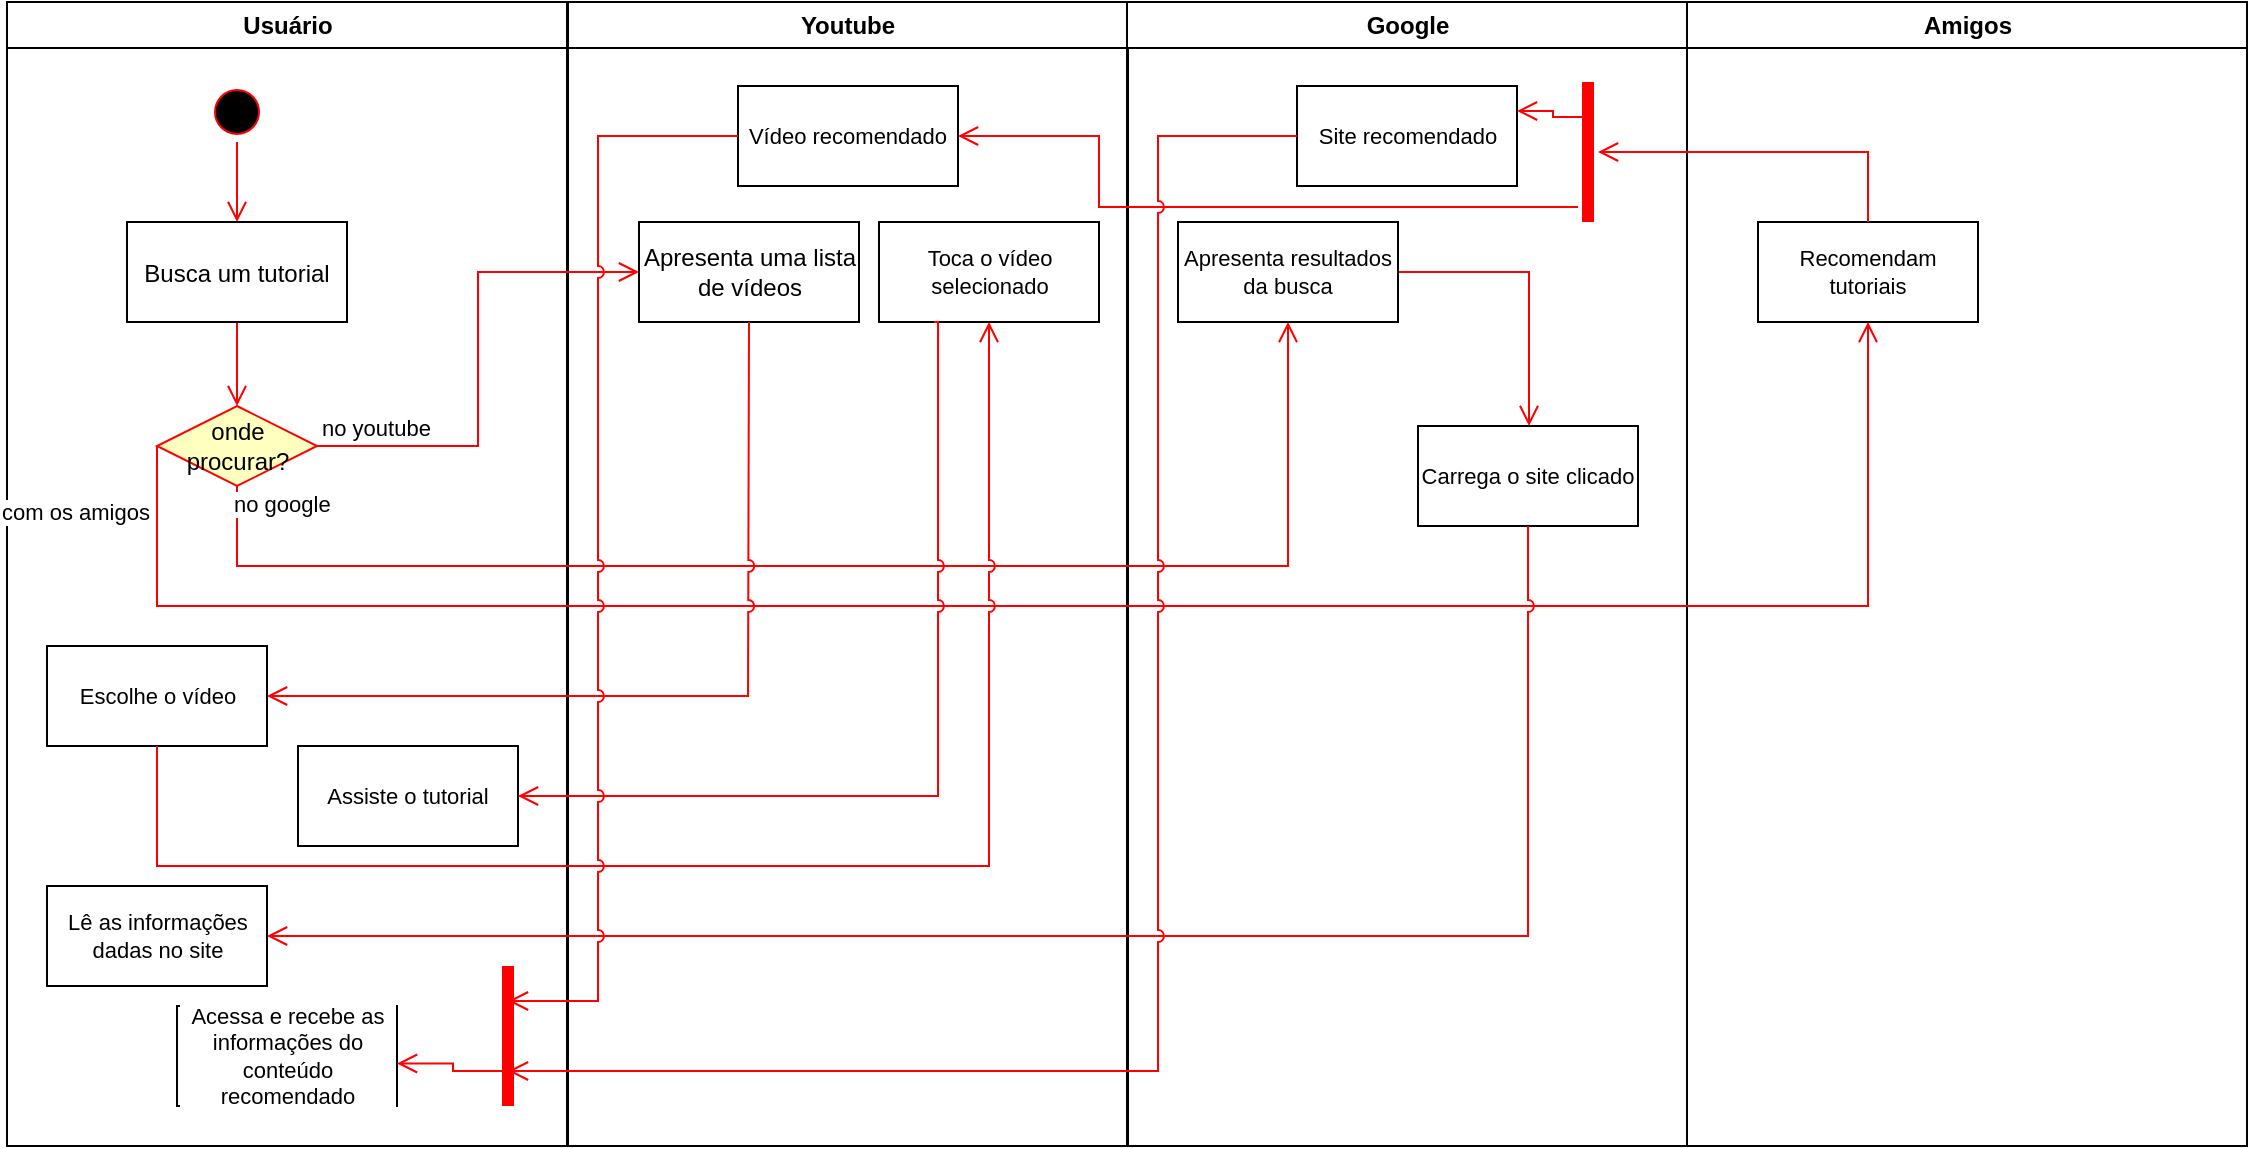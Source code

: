 <mxfile version="26.0.11">
  <diagram name="Page-1" id="e7e014a7-5840-1c2e-5031-d8a46d1fe8dd">
    <mxGraphModel grid="1" page="1" gridSize="10" guides="1" tooltips="1" connect="1" arrows="1" fold="1" pageScale="1" pageWidth="1169" pageHeight="826" background="none" math="0" shadow="0">
      <root>
        <mxCell id="0" />
        <mxCell id="1" parent="0" />
        <mxCell id="2" value="Usuário" style="swimlane;whiteSpace=wrap" vertex="1" parent="1">
          <mxGeometry x="164.5" y="128" width="280" height="572" as="geometry" />
        </mxCell>
        <mxCell id="5" value="" style="ellipse;shape=startState;fillColor=#000000;strokeColor=#ff0000;" vertex="1" parent="2">
          <mxGeometry x="100" y="40" width="30" height="30" as="geometry" />
        </mxCell>
        <mxCell id="6" value="" style="edgeStyle=elbowEdgeStyle;elbow=horizontal;verticalAlign=bottom;endArrow=open;endSize=8;strokeColor=#FF0000;endFill=1;rounded=0" edge="1" parent="2" source="5" target="7">
          <mxGeometry x="100" y="40" as="geometry">
            <mxPoint x="115" y="110" as="targetPoint" />
          </mxGeometry>
        </mxCell>
        <mxCell id="ZAvYVzCRtMXIH5GdmZYq-57" style="edgeStyle=elbowEdgeStyle;shape=connector;rounded=0;orthogonalLoop=1;jettySize=auto;elbow=horizontal;html=1;exitX=0.5;exitY=1;exitDx=0;exitDy=0;entryX=0.5;entryY=0;entryDx=0;entryDy=0;strokeColor=#FF0000;align=center;verticalAlign=bottom;fontFamily=Helvetica;fontSize=11;fontColor=default;labelBackgroundColor=default;endArrow=open;endFill=1;endSize=8;" edge="1" parent="2" source="7" target="ZAvYVzCRtMXIH5GdmZYq-53">
          <mxGeometry relative="1" as="geometry" />
        </mxCell>
        <mxCell id="7" value="Busca um tutorial" style="" vertex="1" parent="2">
          <mxGeometry x="60" y="110" width="110" height="50" as="geometry" />
        </mxCell>
        <mxCell id="ZAvYVzCRtMXIH5GdmZYq-53" value="onde procurar?" style="rhombus;whiteSpace=wrap;html=1;fontColor=#000000;fillColor=#ffffc0;strokeColor=#ff0000;" vertex="1" parent="2">
          <mxGeometry x="75" y="202" width="80" height="40" as="geometry" />
        </mxCell>
        <mxCell id="ZAvYVzCRtMXIH5GdmZYq-86" value="Escolhe o vídeo" style="html=1;whiteSpace=wrap;fontFamily=Helvetica;fontSize=11;fontColor=default;labelBackgroundColor=default;" vertex="1" parent="2">
          <mxGeometry x="20" y="322" width="110" height="50" as="geometry" />
        </mxCell>
        <mxCell id="ZAvYVzCRtMXIH5GdmZYq-93" value="Assiste o tutorial" style="html=1;whiteSpace=wrap;fontFamily=Helvetica;fontSize=11;fontColor=default;labelBackgroundColor=default;" vertex="1" parent="2">
          <mxGeometry x="145.5" y="372" width="110" height="50" as="geometry" />
        </mxCell>
        <mxCell id="ZAvYVzCRtMXIH5GdmZYq-95" value="Lê as informações dadas no site" style="html=1;whiteSpace=wrap;fontFamily=Helvetica;fontSize=11;fontColor=default;labelBackgroundColor=default;" vertex="1" parent="2">
          <mxGeometry x="20" y="442" width="110" height="50" as="geometry" />
        </mxCell>
        <mxCell id="ZAvYVzCRtMXIH5GdmZYq-106" value="Acessa e recebe as informações do conteúdo recomendado" style="html=1;whiteSpace=wrap;fontFamily=Helvetica;fontSize=11;fontColor=default;labelBackgroundColor=default;" vertex="1" parent="2">
          <mxGeometry x="85" y="502" width="110" height="50" as="geometry" />
        </mxCell>
        <mxCell id="ZAvYVzCRtMXIH5GdmZYq-109" style="edgeStyle=elbowEdgeStyle;shape=connector;rounded=0;orthogonalLoop=1;jettySize=auto;elbow=horizontal;html=1;exitX=0.75;exitY=0.5;exitDx=0;exitDy=0;exitPerimeter=0;entryX=1;entryY=0.5;entryDx=0;entryDy=0;strokeColor=#FF0000;align=center;verticalAlign=bottom;fontFamily=Helvetica;fontSize=11;fontColor=default;labelBackgroundColor=default;endArrow=open;endFill=1;endSize=8;" edge="1" parent="2" source="ZAvYVzCRtMXIH5GdmZYq-107">
          <mxGeometry relative="1" as="geometry">
            <mxPoint x="250.5" y="503.25" as="sourcePoint" />
            <mxPoint x="195" y="530.75" as="targetPoint" />
          </mxGeometry>
        </mxCell>
        <mxCell id="ZAvYVzCRtMXIH5GdmZYq-107" value="" style="shape=line;html=1;strokeWidth=6;strokeColor=#ff0000;fontFamily=Helvetica;fontSize=11;fontColor=default;labelBackgroundColor=default;direction=south;" vertex="1" parent="2">
          <mxGeometry x="245.5" y="482" width="10" height="70" as="geometry" />
        </mxCell>
        <mxCell id="3" value="Youtube" style="swimlane;whiteSpace=wrap" vertex="1" parent="1">
          <mxGeometry x="445" y="128" width="280" height="572" as="geometry" />
        </mxCell>
        <mxCell id="ZAvYVzCRtMXIH5GdmZYq-51" style="edgeStyle=orthogonalEdgeStyle;rounded=0;orthogonalLoop=1;jettySize=auto;html=1;exitX=0.5;exitY=0;exitDx=0;exitDy=0;" edge="1" parent="3">
          <mxGeometry relative="1" as="geometry">
            <mxPoint x="75.5" y="110" as="targetPoint" />
            <mxPoint x="75" y="110" as="sourcePoint" />
          </mxGeometry>
        </mxCell>
        <mxCell id="ZAvYVzCRtMXIH5GdmZYq-52" value="Apresenta uma lista de vídeos" style="html=1;whiteSpace=wrap;" vertex="1" parent="3">
          <mxGeometry x="35.5" y="110" width="110" height="50" as="geometry" />
        </mxCell>
        <mxCell id="ZAvYVzCRtMXIH5GdmZYq-89" value="Toca o vídeo selecionado" style="html=1;whiteSpace=wrap;fontFamily=Helvetica;fontSize=11;fontColor=default;labelBackgroundColor=default;" vertex="1" parent="3">
          <mxGeometry x="155.5" y="110" width="110" height="50" as="geometry" />
        </mxCell>
        <mxCell id="ZAvYVzCRtMXIH5GdmZYq-100" value="Vídeo recomendado" style="html=1;whiteSpace=wrap;fontFamily=Helvetica;fontSize=11;fontColor=default;labelBackgroundColor=default;" vertex="1" parent="3">
          <mxGeometry x="85" y="42" width="110" height="50" as="geometry" />
        </mxCell>
        <mxCell id="4" value="Google" style="swimlane;whiteSpace=wrap;startSize=23;" vertex="1" parent="1">
          <mxGeometry x="724.5" y="128" width="280" height="572" as="geometry" />
        </mxCell>
        <mxCell id="ZAvYVzCRtMXIH5GdmZYq-83" style="edgeStyle=elbowEdgeStyle;shape=connector;rounded=0;orthogonalLoop=1;jettySize=auto;elbow=horizontal;html=1;exitX=1;exitY=0.5;exitDx=0;exitDy=0;entryX=0.5;entryY=0;entryDx=0;entryDy=0;strokeColor=#FF0000;align=center;verticalAlign=bottom;fontFamily=Helvetica;fontSize=11;fontColor=default;labelBackgroundColor=default;endArrow=open;endFill=1;endSize=8;" edge="1" parent="4" source="ZAvYVzCRtMXIH5GdmZYq-59" target="ZAvYVzCRtMXIH5GdmZYq-82">
          <mxGeometry relative="1" as="geometry">
            <Array as="points">
              <mxPoint x="201" y="172" />
            </Array>
          </mxGeometry>
        </mxCell>
        <mxCell id="ZAvYVzCRtMXIH5GdmZYq-59" value="Apresenta resultados da busca" style="html=1;whiteSpace=wrap;fontFamily=Helvetica;fontSize=11;fontColor=default;labelBackgroundColor=default;" vertex="1" parent="4">
          <mxGeometry x="25.5" y="110" width="110" height="50" as="geometry" />
        </mxCell>
        <mxCell id="ZAvYVzCRtMXIH5GdmZYq-82" value="Carrega o site clicado" style="html=1;whiteSpace=wrap;fontFamily=Helvetica;fontSize=11;fontColor=default;labelBackgroundColor=default;" vertex="1" parent="4">
          <mxGeometry x="145.5" y="212" width="110" height="50" as="geometry" />
        </mxCell>
        <mxCell id="ZAvYVzCRtMXIH5GdmZYq-101" value="Site recomendado" style="html=1;whiteSpace=wrap;fontFamily=Helvetica;fontSize=11;fontColor=default;labelBackgroundColor=default;" vertex="1" parent="4">
          <mxGeometry x="85" y="42" width="110" height="50" as="geometry" />
        </mxCell>
        <mxCell id="ZAvYVzCRtMXIH5GdmZYq-105" style="edgeStyle=elbowEdgeStyle;shape=connector;rounded=0;orthogonalLoop=1;jettySize=auto;elbow=horizontal;html=1;exitX=0.25;exitY=0.5;exitDx=0;exitDy=0;exitPerimeter=0;entryX=1;entryY=0.25;entryDx=0;entryDy=0;strokeColor=#FF0000;align=center;verticalAlign=bottom;fontFamily=Helvetica;fontSize=11;fontColor=default;labelBackgroundColor=default;endArrow=open;endFill=1;endSize=8;" edge="1" parent="4" source="ZAvYVzCRtMXIH5GdmZYq-103" target="ZAvYVzCRtMXIH5GdmZYq-101">
          <mxGeometry relative="1" as="geometry" />
        </mxCell>
        <mxCell id="ZAvYVzCRtMXIH5GdmZYq-103" value="" style="shape=line;html=1;strokeWidth=6;strokeColor=#ff0000;fontFamily=Helvetica;fontSize=11;fontColor=default;labelBackgroundColor=default;direction=south;" vertex="1" parent="4">
          <mxGeometry x="225.5" y="40" width="10" height="70" as="geometry" />
        </mxCell>
        <mxCell id="ZAvYVzCRtMXIH5GdmZYq-104" style="edgeStyle=elbowEdgeStyle;shape=connector;rounded=0;orthogonalLoop=1;jettySize=auto;html=1;exitX=0.75;exitY=0.5;exitDx=0;exitDy=0;exitPerimeter=0;entryX=1;entryY=0.5;entryDx=0;entryDy=0;strokeColor=#FF0000;align=center;verticalAlign=bottom;fontFamily=Helvetica;fontSize=11;fontColor=default;labelBackgroundColor=default;endArrow=open;endFill=1;endSize=8;" edge="1" parent="4" target="ZAvYVzCRtMXIH5GdmZYq-100">
          <mxGeometry relative="1" as="geometry">
            <mxPoint x="225.5" y="102.5" as="sourcePoint" />
            <mxPoint x="-144.5" y="102" as="targetPoint" />
            <Array as="points">
              <mxPoint x="-14" y="72" />
            </Array>
          </mxGeometry>
        </mxCell>
        <mxCell id="ZAvYVzCRtMXIH5GdmZYq-54" value="no youtube" style="edgeStyle=orthogonalEdgeStyle;html=1;align=left;verticalAlign=bottom;endArrow=open;endSize=8;strokeColor=#ff0000;rounded=0;entryX=0;entryY=0.5;entryDx=0;entryDy=0;" edge="1" parent="1" source="ZAvYVzCRtMXIH5GdmZYq-53" target="ZAvYVzCRtMXIH5GdmZYq-52">
          <mxGeometry x="-1" relative="1" as="geometry">
            <mxPoint x="430" y="350" as="targetPoint" />
          </mxGeometry>
        </mxCell>
        <mxCell id="ZAvYVzCRtMXIH5GdmZYq-58" value="Amigos" style="swimlane;whiteSpace=wrap;startSize=23;" vertex="1" parent="1">
          <mxGeometry x="1004.5" y="128" width="280" height="572" as="geometry" />
        </mxCell>
        <mxCell id="ZAvYVzCRtMXIH5GdmZYq-81" value="Recomendam tutoriais" style="html=1;whiteSpace=wrap;fontFamily=Helvetica;fontSize=11;fontColor=default;labelBackgroundColor=default;" vertex="1" parent="ZAvYVzCRtMXIH5GdmZYq-58">
          <mxGeometry x="35.5" y="110" width="110" height="50" as="geometry" />
        </mxCell>
        <mxCell id="ZAvYVzCRtMXIH5GdmZYq-99" style="edgeStyle=elbowEdgeStyle;shape=connector;rounded=0;orthogonalLoop=1;jettySize=auto;elbow=horizontal;html=1;exitX=0.5;exitY=0;exitDx=0;exitDy=0;strokeColor=#FF0000;align=center;verticalAlign=bottom;fontFamily=Helvetica;fontSize=11;fontColor=default;labelBackgroundColor=default;endArrow=open;endFill=1;endSize=8;" edge="1" parent="ZAvYVzCRtMXIH5GdmZYq-58" source="ZAvYVzCRtMXIH5GdmZYq-81" target="ZAvYVzCRtMXIH5GdmZYq-81">
          <mxGeometry relative="1" as="geometry" />
        </mxCell>
        <mxCell id="ZAvYVzCRtMXIH5GdmZYq-76" value="" style="edgeStyle=elbowEdgeStyle;shape=connector;rounded=0;orthogonalLoop=1;jettySize=auto;elbow=vertical;html=1;exitX=0.5;exitY=1;exitDx=0;exitDy=0;strokeColor=#FF0000;align=center;verticalAlign=bottom;fontFamily=Helvetica;fontSize=11;fontColor=default;labelBackgroundColor=default;endArrow=open;endFill=1;endSize=8;targetPerimeterSpacing=0;entryX=0.5;entryY=1;entryDx=0;entryDy=0;" edge="1" parent="1" source="ZAvYVzCRtMXIH5GdmZYq-53" target="ZAvYVzCRtMXIH5GdmZYq-59">
          <mxGeometry relative="1" as="geometry">
            <mxPoint x="280" y="399" as="sourcePoint" />
            <mxPoint x="815" y="370" as="targetPoint" />
            <Array as="points">
              <mxPoint x="540" y="410" />
            </Array>
          </mxGeometry>
        </mxCell>
        <mxCell id="ZAvYVzCRtMXIH5GdmZYq-77" value="no google" style="edgeLabel;html=1;align=left;verticalAlign=bottom;resizable=0;points=[];fontFamily=Helvetica;fontSize=11;fontColor=default;labelBackgroundColor=default;horizontal=1;labelPosition=right;verticalLabelPosition=top;" connectable="0" vertex="1" parent="ZAvYVzCRtMXIH5GdmZYq-76">
          <mxGeometry x="-0.951" y="-4" relative="1" as="geometry">
            <mxPoint as="offset" />
          </mxGeometry>
        </mxCell>
        <mxCell id="ZAvYVzCRtMXIH5GdmZYq-84" style="edgeStyle=elbowEdgeStyle;shape=connector;rounded=0;orthogonalLoop=1;jettySize=auto;elbow=vertical;html=1;exitX=0;exitY=0.5;exitDx=0;exitDy=0;strokeColor=#FF0000;align=center;verticalAlign=bottom;fontFamily=Helvetica;fontSize=11;fontColor=default;labelBackgroundColor=default;endArrow=open;endFill=1;endSize=8;entryX=0.5;entryY=1;entryDx=0;entryDy=0;" edge="1" parent="1" source="ZAvYVzCRtMXIH5GdmZYq-53" target="ZAvYVzCRtMXIH5GdmZYq-81">
          <mxGeometry relative="1" as="geometry">
            <mxPoint x="200" y="530" as="targetPoint" />
            <Array as="points">
              <mxPoint x="660" y="430" />
            </Array>
          </mxGeometry>
        </mxCell>
        <mxCell id="ZAvYVzCRtMXIH5GdmZYq-85" value="com os amigos" style="edgeLabel;html=1;align=right;verticalAlign=middle;resizable=0;points=[];fontFamily=Helvetica;fontSize=11;fontColor=default;labelBackgroundColor=default;labelPosition=left;verticalLabelPosition=middle;" connectable="0" vertex="1" parent="ZAvYVzCRtMXIH5GdmZYq-84">
          <mxGeometry x="-0.94" y="-3" relative="1" as="geometry">
            <mxPoint as="offset" />
          </mxGeometry>
        </mxCell>
        <mxCell id="ZAvYVzCRtMXIH5GdmZYq-88" style="edgeStyle=elbowEdgeStyle;shape=connector;rounded=0;orthogonalLoop=1;jettySize=auto;elbow=horizontal;html=1;exitX=0.5;exitY=1;exitDx=0;exitDy=0;entryX=1;entryY=0.5;entryDx=0;entryDy=0;strokeColor=#FF0000;align=center;verticalAlign=bottom;fontFamily=Helvetica;fontSize=11;fontColor=default;labelBackgroundColor=default;endArrow=open;endFill=1;endSize=8;jumpStyle=arc;" edge="1" parent="1" source="ZAvYVzCRtMXIH5GdmZYq-52" target="ZAvYVzCRtMXIH5GdmZYq-86">
          <mxGeometry relative="1" as="geometry">
            <Array as="points">
              <mxPoint x="535" y="370" />
            </Array>
          </mxGeometry>
        </mxCell>
        <mxCell id="ZAvYVzCRtMXIH5GdmZYq-91" style="edgeStyle=elbowEdgeStyle;shape=connector;rounded=0;orthogonalLoop=1;jettySize=auto;elbow=vertical;html=1;exitX=0.5;exitY=1;exitDx=0;exitDy=0;entryX=0.5;entryY=1;entryDx=0;entryDy=0;strokeColor=#FF0000;align=center;verticalAlign=bottom;fontFamily=Helvetica;fontSize=11;fontColor=default;labelBackgroundColor=default;endArrow=open;endFill=1;endSize=8;jumpStyle=arc;" edge="1" parent="1" source="ZAvYVzCRtMXIH5GdmZYq-86" target="ZAvYVzCRtMXIH5GdmZYq-89">
          <mxGeometry relative="1" as="geometry">
            <Array as="points">
              <mxPoint x="450" y="560" />
            </Array>
          </mxGeometry>
        </mxCell>
        <mxCell id="ZAvYVzCRtMXIH5GdmZYq-94" style="edgeStyle=elbowEdgeStyle;shape=connector;rounded=0;orthogonalLoop=1;jettySize=auto;elbow=horizontal;html=1;exitX=0.25;exitY=1;exitDx=0;exitDy=0;entryX=1;entryY=0.5;entryDx=0;entryDy=0;strokeColor=#FF0000;align=center;verticalAlign=bottom;fontFamily=Helvetica;fontSize=11;fontColor=default;labelBackgroundColor=default;endArrow=open;endFill=1;endSize=8;jumpStyle=arc;" edge="1" parent="1" source="ZAvYVzCRtMXIH5GdmZYq-89" target="ZAvYVzCRtMXIH5GdmZYq-93">
          <mxGeometry relative="1" as="geometry">
            <Array as="points">
              <mxPoint x="630" y="400" />
            </Array>
          </mxGeometry>
        </mxCell>
        <mxCell id="ZAvYVzCRtMXIH5GdmZYq-96" style="edgeStyle=elbowEdgeStyle;shape=connector;rounded=0;orthogonalLoop=1;jettySize=auto;elbow=horizontal;html=1;exitX=0.5;exitY=1;exitDx=0;exitDy=0;entryX=1;entryY=0.5;entryDx=0;entryDy=0;strokeColor=#FF0000;align=center;verticalAlign=bottom;fontFamily=Helvetica;fontSize=11;fontColor=default;labelBackgroundColor=default;endArrow=open;endFill=1;endSize=8;jumpStyle=arc;" edge="1" parent="1" source="ZAvYVzCRtMXIH5GdmZYq-82" target="ZAvYVzCRtMXIH5GdmZYq-95">
          <mxGeometry relative="1" as="geometry">
            <Array as="points">
              <mxPoint x="925" y="480" />
            </Array>
          </mxGeometry>
        </mxCell>
        <mxCell id="ZAvYVzCRtMXIH5GdmZYq-102" style="edgeStyle=elbowEdgeStyle;shape=connector;rounded=0;orthogonalLoop=1;jettySize=auto;elbow=horizontal;html=1;exitX=0.5;exitY=0;exitDx=0;exitDy=0;strokeColor=#FF0000;align=center;verticalAlign=bottom;fontFamily=Helvetica;fontSize=11;fontColor=default;labelBackgroundColor=default;endArrow=open;endFill=1;endSize=8;" edge="1" parent="1" source="ZAvYVzCRtMXIH5GdmZYq-81" target="ZAvYVzCRtMXIH5GdmZYq-103">
          <mxGeometry relative="1" as="geometry">
            <mxPoint x="1095" y="238" as="targetPoint" />
            <Array as="points">
              <mxPoint x="1095" y="203" />
            </Array>
          </mxGeometry>
        </mxCell>
        <mxCell id="ZAvYVzCRtMXIH5GdmZYq-110" style="edgeStyle=elbowEdgeStyle;shape=connector;rounded=0;orthogonalLoop=1;jettySize=auto;elbow=horizontal;html=1;exitX=0;exitY=0.5;exitDx=0;exitDy=0;entryX=0.25;entryY=0.5;entryDx=0;entryDy=0;entryPerimeter=0;strokeColor=#FF0000;align=center;verticalAlign=bottom;fontFamily=Helvetica;fontSize=11;fontColor=default;labelBackgroundColor=default;endArrow=open;endFill=1;endSize=8;jumpStyle=arc;" edge="1" parent="1" source="ZAvYVzCRtMXIH5GdmZYq-100" target="ZAvYVzCRtMXIH5GdmZYq-107">
          <mxGeometry relative="1" as="geometry">
            <Array as="points">
              <mxPoint x="460" y="410" />
            </Array>
          </mxGeometry>
        </mxCell>
        <mxCell id="ZAvYVzCRtMXIH5GdmZYq-111" style="edgeStyle=elbowEdgeStyle;shape=connector;rounded=0;orthogonalLoop=1;jettySize=auto;elbow=horizontal;html=1;exitX=0;exitY=0.5;exitDx=0;exitDy=0;entryX=0.75;entryY=0.5;entryDx=0;entryDy=0;entryPerimeter=0;strokeColor=#FF0000;align=center;verticalAlign=bottom;fontFamily=Helvetica;fontSize=11;fontColor=default;labelBackgroundColor=default;endArrow=open;endFill=1;endSize=8;jumpStyle=arc;" edge="1" parent="1" source="ZAvYVzCRtMXIH5GdmZYq-101" target="ZAvYVzCRtMXIH5GdmZYq-107">
          <mxGeometry relative="1" as="geometry">
            <Array as="points">
              <mxPoint x="740" y="440" />
            </Array>
          </mxGeometry>
        </mxCell>
      </root>
    </mxGraphModel>
  </diagram>
</mxfile>
